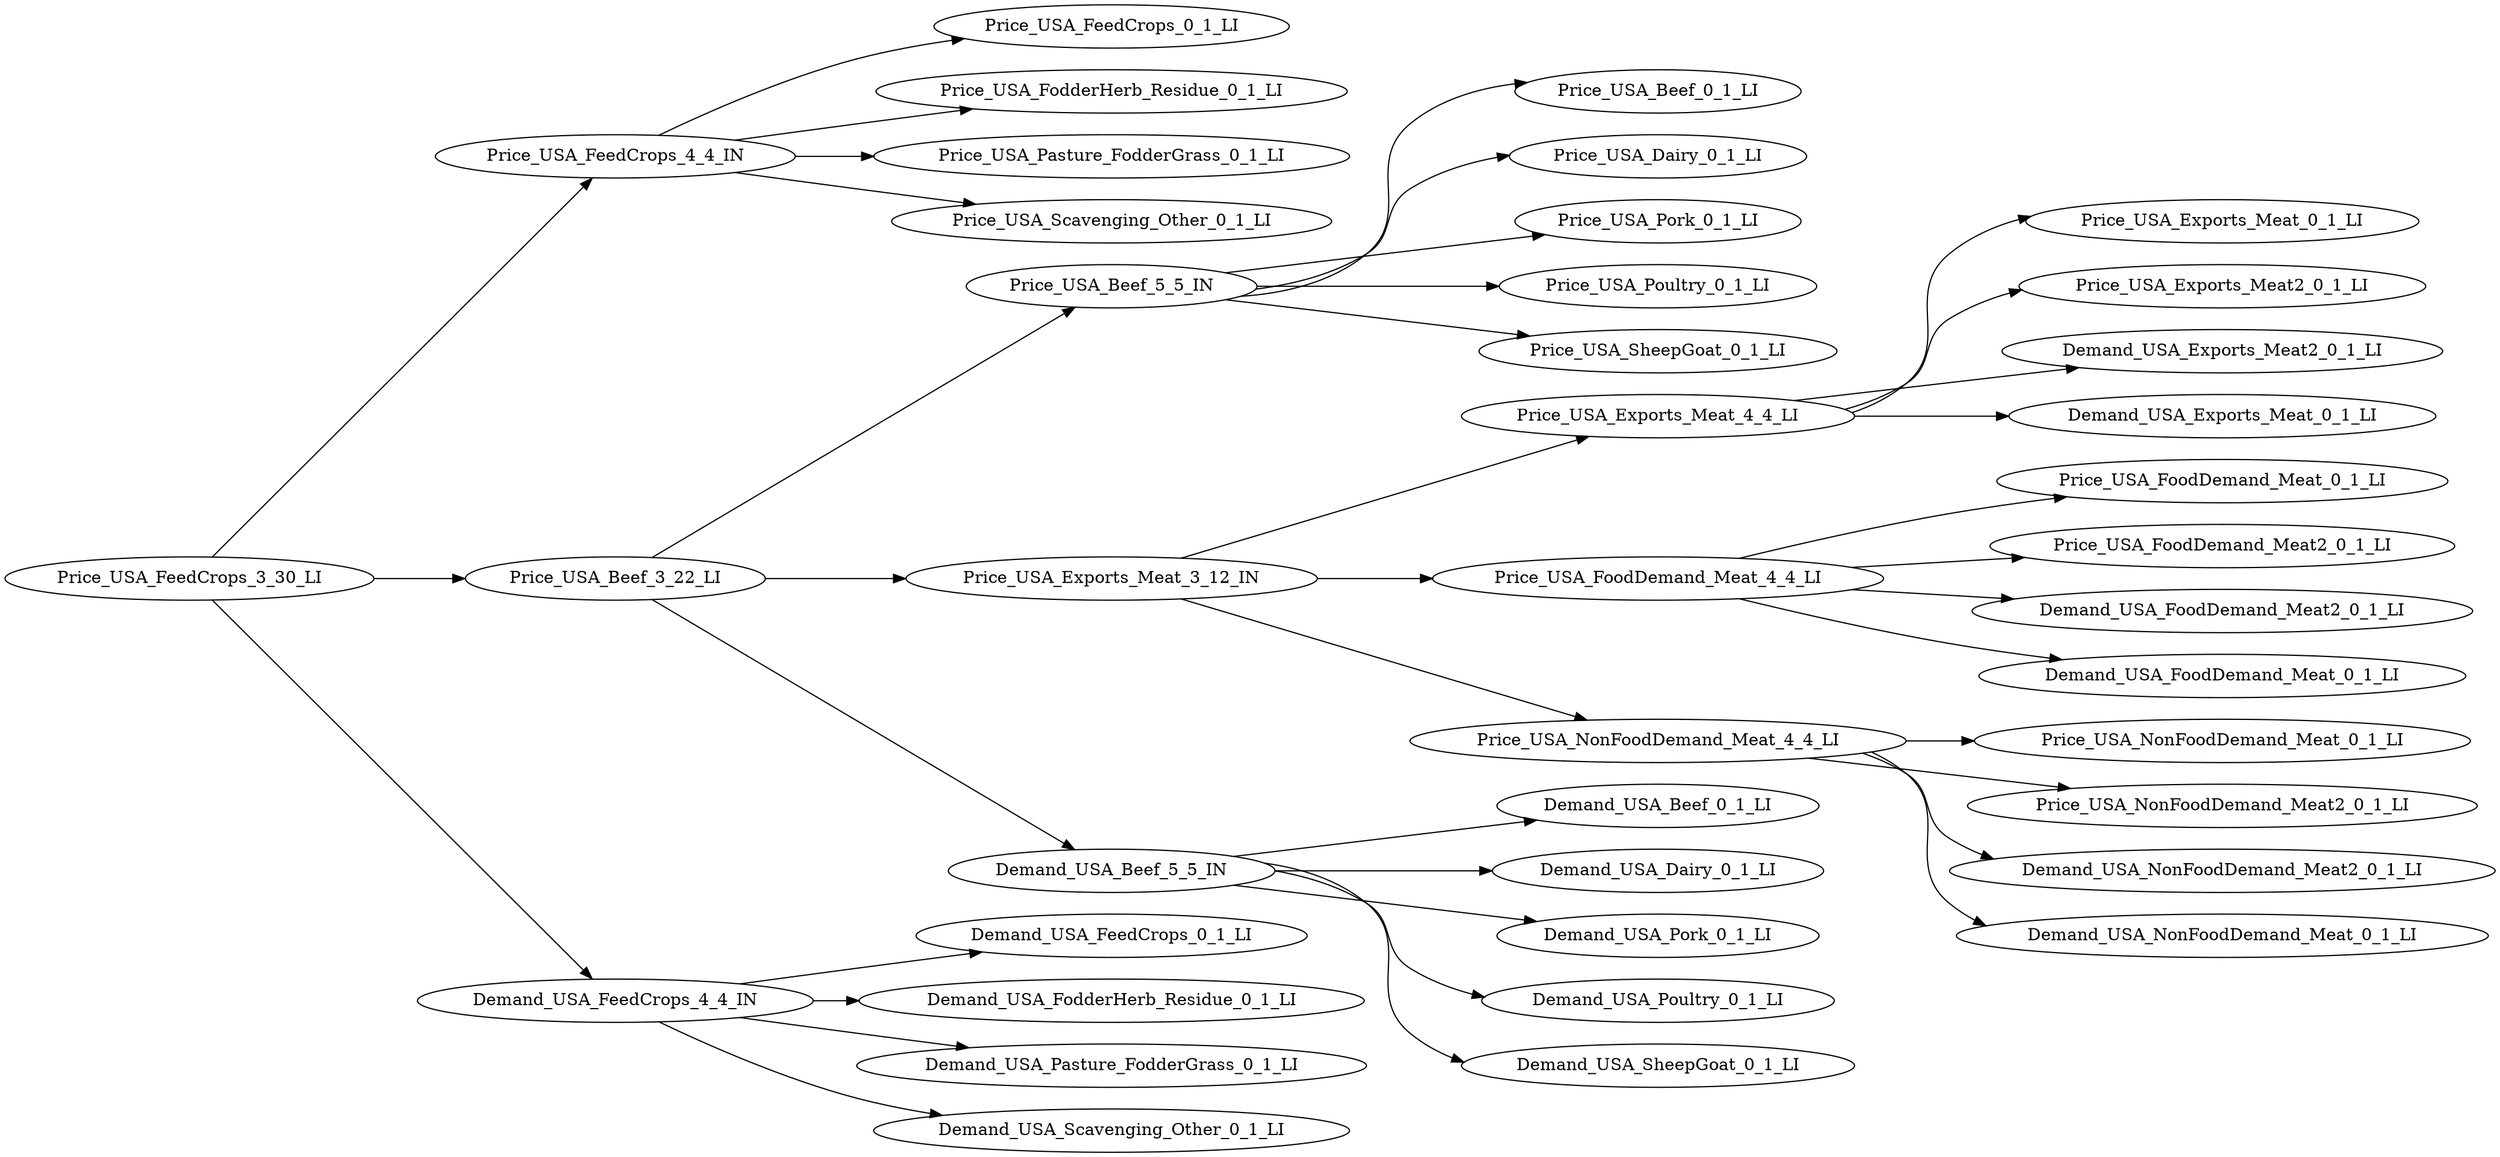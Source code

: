 digraph ClanTree {
rankdir=LR
Price_USA_FeedCrops_3_30_LI -> Price_USA_FeedCrops_4_4_IN;
Price_USA_FeedCrops_4_4_IN -> Price_USA_FeedCrops_0_1_LI;
Price_USA_FeedCrops_4_4_IN -> Price_USA_FodderHerb_Residue_0_1_LI;
Price_USA_FeedCrops_4_4_IN -> Price_USA_Pasture_FodderGrass_0_1_LI;
Price_USA_FeedCrops_4_4_IN -> Price_USA_Scavenging_Other_0_1_LI;
Price_USA_FeedCrops_3_30_LI -> Price_USA_Beef_3_22_LI;
Price_USA_Beef_3_22_LI -> Price_USA_Beef_5_5_IN;
Price_USA_Beef_5_5_IN -> Price_USA_Beef_0_1_LI;
Price_USA_Beef_5_5_IN -> Price_USA_Dairy_0_1_LI;
Price_USA_Beef_5_5_IN -> Price_USA_Pork_0_1_LI;
Price_USA_Beef_5_5_IN -> Price_USA_Poultry_0_1_LI;
Price_USA_Beef_5_5_IN -> Price_USA_SheepGoat_0_1_LI;
Price_USA_Beef_3_22_LI -> Price_USA_Exports_Meat_3_12_IN;
Price_USA_Exports_Meat_3_12_IN -> Price_USA_Exports_Meat_4_4_LI;
Price_USA_Exports_Meat_4_4_LI -> Price_USA_Exports_Meat_0_1_LI;
Price_USA_Exports_Meat_4_4_LI -> Price_USA_Exports_Meat2_0_1_LI;
Price_USA_Exports_Meat_4_4_LI -> Demand_USA_Exports_Meat2_0_1_LI;
Price_USA_Exports_Meat_4_4_LI -> Demand_USA_Exports_Meat_0_1_LI;
Price_USA_Exports_Meat_3_12_IN -> Price_USA_FoodDemand_Meat_4_4_LI;
Price_USA_FoodDemand_Meat_4_4_LI -> Price_USA_FoodDemand_Meat_0_1_LI;
Price_USA_FoodDemand_Meat_4_4_LI -> Price_USA_FoodDemand_Meat2_0_1_LI;
Price_USA_FoodDemand_Meat_4_4_LI -> Demand_USA_FoodDemand_Meat2_0_1_LI;
Price_USA_FoodDemand_Meat_4_4_LI -> Demand_USA_FoodDemand_Meat_0_1_LI;
Price_USA_Exports_Meat_3_12_IN -> Price_USA_NonFoodDemand_Meat_4_4_LI;
Price_USA_NonFoodDemand_Meat_4_4_LI -> Price_USA_NonFoodDemand_Meat_0_1_LI;
Price_USA_NonFoodDemand_Meat_4_4_LI -> Price_USA_NonFoodDemand_Meat2_0_1_LI;
Price_USA_NonFoodDemand_Meat_4_4_LI -> Demand_USA_NonFoodDemand_Meat2_0_1_LI;
Price_USA_NonFoodDemand_Meat_4_4_LI -> Demand_USA_NonFoodDemand_Meat_0_1_LI;
Price_USA_Beef_3_22_LI -> Demand_USA_Beef_5_5_IN;
Demand_USA_Beef_5_5_IN -> Demand_USA_Beef_0_1_LI;
Demand_USA_Beef_5_5_IN -> Demand_USA_Dairy_0_1_LI;
Demand_USA_Beef_5_5_IN -> Demand_USA_Pork_0_1_LI;
Demand_USA_Beef_5_5_IN -> Demand_USA_Poultry_0_1_LI;
Demand_USA_Beef_5_5_IN -> Demand_USA_SheepGoat_0_1_LI;
Price_USA_FeedCrops_3_30_LI -> Demand_USA_FeedCrops_4_4_IN;
Demand_USA_FeedCrops_4_4_IN -> Demand_USA_FeedCrops_0_1_LI;
Demand_USA_FeedCrops_4_4_IN -> Demand_USA_FodderHerb_Residue_0_1_LI;
Demand_USA_FeedCrops_4_4_IN -> Demand_USA_Pasture_FodderGrass_0_1_LI;
Demand_USA_FeedCrops_4_4_IN -> Demand_USA_Scavenging_Other_0_1_LI;
}
